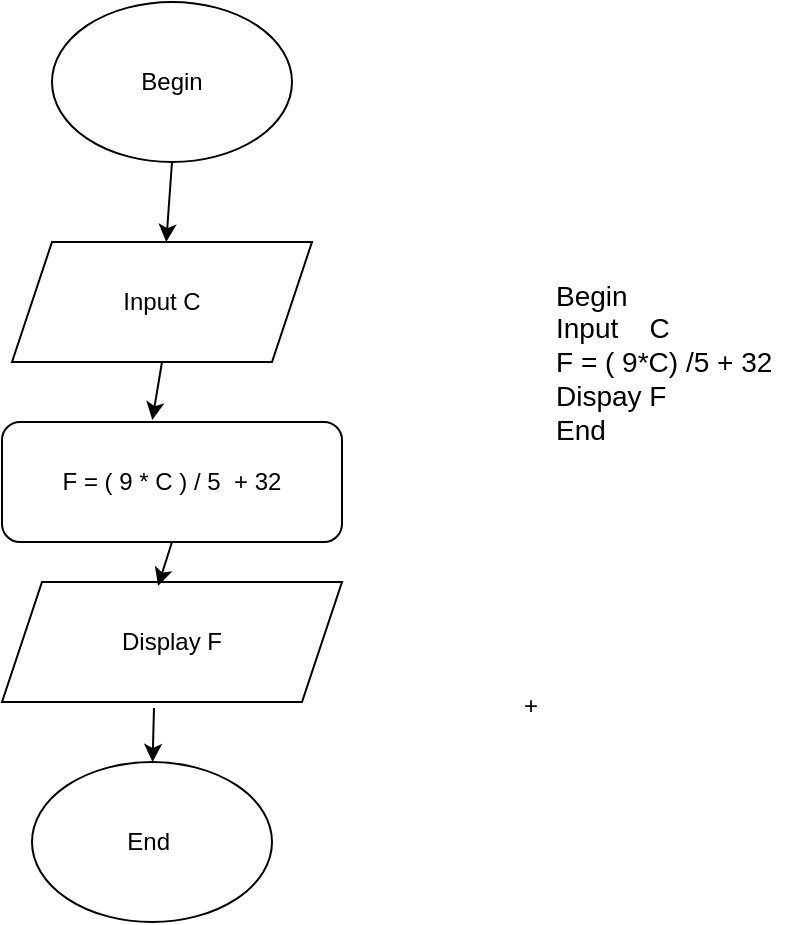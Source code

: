 <mxfile version="13.10.4" type="google" pages="6"><diagram id="iDs4Nnreg-YvKWW8K2I_" name="Page-1"><mxGraphModel dx="868" dy="450" grid="1" gridSize="10" guides="1" tooltips="1" connect="1" arrows="1" fold="1" page="1" pageScale="1" pageWidth="827" pageHeight="1169" math="0" shadow="0"><root><mxCell id="0"/><mxCell id="1" parent="0"/><mxCell id="VPX_aqsMaHsR6_a7wA6W-2" value="Begin" style="ellipse;whiteSpace=wrap;html=1;" vertex="1" parent="1"><mxGeometry x="50" y="70" width="120" height="80" as="geometry"/></mxCell><mxCell id="VPX_aqsMaHsR6_a7wA6W-3" value="" style="endArrow=classic;html=1;exitX=0.5;exitY=1;exitDx=0;exitDy=0;" edge="1" parent="1" source="VPX_aqsMaHsR6_a7wA6W-2" target="VPX_aqsMaHsR6_a7wA6W-4"><mxGeometry width="50" height="50" relative="1" as="geometry"><mxPoint x="200" y="330" as="sourcePoint"/><mxPoint x="110" y="240" as="targetPoint"/></mxGeometry></mxCell><mxCell id="VPX_aqsMaHsR6_a7wA6W-4" value="Input C" style="shape=parallelogram;perimeter=parallelogramPerimeter;whiteSpace=wrap;html=1;fixedSize=1;" vertex="1" parent="1"><mxGeometry x="30" y="190" width="150" height="60" as="geometry"/></mxCell><mxCell id="VPX_aqsMaHsR6_a7wA6W-5" value="F = ( 9 * C ) / 5&amp;nbsp; + 32" style="rounded=1;whiteSpace=wrap;html=1;" vertex="1" parent="1"><mxGeometry x="25" y="280" width="170" height="60" as="geometry"/></mxCell><mxCell id="VPX_aqsMaHsR6_a7wA6W-6" value="" style="endArrow=classic;html=1;exitX=0.5;exitY=1;exitDx=0;exitDy=0;entryX=0.442;entryY=-0.017;entryDx=0;entryDy=0;entryPerimeter=0;" edge="1" parent="1" source="VPX_aqsMaHsR6_a7wA6W-4" target="VPX_aqsMaHsR6_a7wA6W-5"><mxGeometry width="50" height="50" relative="1" as="geometry"><mxPoint x="210" y="330" as="sourcePoint"/><mxPoint x="94" y="342" as="targetPoint"/></mxGeometry></mxCell><mxCell id="VPX_aqsMaHsR6_a7wA6W-7" value="Display F" style="shape=parallelogram;perimeter=parallelogramPerimeter;whiteSpace=wrap;html=1;fixedSize=1;" vertex="1" parent="1"><mxGeometry x="25" y="360" width="170" height="60" as="geometry"/></mxCell><mxCell id="VPX_aqsMaHsR6_a7wA6W-8" value="" style="endArrow=classic;html=1;exitX=0.5;exitY=1;exitDx=0;exitDy=0;entryX=0.459;entryY=0.033;entryDx=0;entryDy=0;entryPerimeter=0;" edge="1" parent="1" source="VPX_aqsMaHsR6_a7wA6W-5" target="VPX_aqsMaHsR6_a7wA6W-7"><mxGeometry width="50" height="50" relative="1" as="geometry"><mxPoint x="210" y="430" as="sourcePoint"/><mxPoint x="260" y="380" as="targetPoint"/></mxGeometry></mxCell><mxCell id="VPX_aqsMaHsR6_a7wA6W-9" value="End&amp;nbsp;" style="ellipse;whiteSpace=wrap;html=1;" vertex="1" parent="1"><mxGeometry x="40" y="450" width="120" height="80" as="geometry"/></mxCell><mxCell id="VPX_aqsMaHsR6_a7wA6W-10" value="" style="endArrow=classic;html=1;exitX=0.447;exitY=1.05;exitDx=0;exitDy=0;exitPerimeter=0;" edge="1" parent="1" source="VPX_aqsMaHsR6_a7wA6W-7" target="VPX_aqsMaHsR6_a7wA6W-9"><mxGeometry width="50" height="50" relative="1" as="geometry"><mxPoint x="210" y="630" as="sourcePoint"/><mxPoint x="260" y="580" as="targetPoint"/></mxGeometry></mxCell><mxCell id="VPX_aqsMaHsR6_a7wA6W-11" value="+" style="text;html=1;align=center;verticalAlign=middle;resizable=0;points=[];autosize=1;" vertex="1" parent="1"><mxGeometry x="279" y="412" width="20" height="20" as="geometry"/></mxCell><mxCell id="VPX_aqsMaHsR6_a7wA6W-12" value="&lt;font style=&quot;font-size: 14px&quot;&gt;Begin&lt;br&gt;Input&amp;nbsp; &amp;nbsp; C&lt;br&gt;F = ( 9*C) /5 + 32&lt;br&gt;Dispay F&lt;br&gt;End&amp;nbsp; &amp;nbsp;&amp;nbsp;&lt;/font&gt;" style="text;html=1;strokeColor=none;fillColor=none;align=left;verticalAlign=middle;whiteSpace=wrap;rounded=0;" vertex="1" parent="1"><mxGeometry x="300" y="220" width="120" height="60" as="geometry"/></mxCell></root></mxGraphModel></diagram><diagram id="V-KKzc9QLIUoXuDhNYQF" name="Page-2"><mxGraphModel dx="715" dy="545" grid="1" gridSize="10" guides="1" tooltips="1" connect="1" arrows="1" fold="1" page="1" pageScale="1" pageWidth="827" pageHeight="1169" math="0" shadow="0"><root><mxCell id="Vqi7srYAkmQA8G7SNONp-0"/><mxCell id="Vqi7srYAkmQA8G7SNONp-1" parent="Vqi7srYAkmQA8G7SNONp-0"/><mxCell id="Vqi7srYAkmQA8G7SNONp-2" value="Begin" style="ellipse;whiteSpace=wrap;html=1;" vertex="1" parent="Vqi7srYAkmQA8G7SNONp-1"><mxGeometry x="110" y="10" width="120" height="80" as="geometry"/></mxCell><mxCell id="Vqi7srYAkmQA8G7SNONp-3" value="Input N ngẫu nhiên từ 0 - 9" style="shape=parallelogram;perimeter=parallelogramPerimeter;whiteSpace=wrap;html=1;fixedSize=1;" vertex="1" parent="Vqi7srYAkmQA8G7SNONp-1"><mxGeometry x="85" y="120" width="170" height="60" as="geometry"/></mxCell><mxCell id="Vqi7srYAkmQA8G7SNONp-4" value="Input M" style="shape=parallelogram;perimeter=parallelogramPerimeter;whiteSpace=wrap;html=1;fixedSize=1;" vertex="1" parent="Vqi7srYAkmQA8G7SNONp-1"><mxGeometry x="80" y="210" width="160" height="60" as="geometry"/></mxCell><mxCell id="Vqi7srYAkmQA8G7SNONp-5" value="N==M" style="rhombus;whiteSpace=wrap;html=1;" vertex="1" parent="Vqi7srYAkmQA8G7SNONp-1"><mxGeometry x="130" y="290" width="80" height="80" as="geometry"/></mxCell><mxCell id="Vqi7srYAkmQA8G7SNONp-6" value="Output &quot;Đúng&quot;" style="shape=parallelogram;perimeter=parallelogramPerimeter;whiteSpace=wrap;html=1;fixedSize=1;" vertex="1" parent="Vqi7srYAkmQA8G7SNONp-1"><mxGeometry x="10" y="420" width="120" height="60" as="geometry"/></mxCell><mxCell id="Vqi7srYAkmQA8G7SNONp-7" value="Output &quot;Sai&quot;" style="shape=parallelogram;perimeter=parallelogramPerimeter;whiteSpace=wrap;html=1;fixedSize=1;" vertex="1" parent="Vqi7srYAkmQA8G7SNONp-1"><mxGeometry x="200" y="420" width="120" height="60" as="geometry"/></mxCell><mxCell id="Vqi7srYAkmQA8G7SNONp-8" value="End" style="ellipse;whiteSpace=wrap;html=1;" vertex="1" parent="Vqi7srYAkmQA8G7SNONp-1"><mxGeometry x="110" y="550" width="120" height="80" as="geometry"/></mxCell><mxCell id="Vqi7srYAkmQA8G7SNONp-9" value="" style="endArrow=classic;html=1;exitX=0.5;exitY=1;exitDx=0;exitDy=0;" edge="1" parent="Vqi7srYAkmQA8G7SNONp-1" source="Vqi7srYAkmQA8G7SNONp-2" target="Vqi7srYAkmQA8G7SNONp-3"><mxGeometry width="50" height="50" relative="1" as="geometry"><mxPoint x="220" y="240" as="sourcePoint"/><mxPoint x="270" y="190" as="targetPoint"/></mxGeometry></mxCell><mxCell id="Vqi7srYAkmQA8G7SNONp-10" value="" style="endArrow=classic;html=1;exitX=0.5;exitY=1;exitDx=0;exitDy=0;" edge="1" parent="Vqi7srYAkmQA8G7SNONp-1" source="Vqi7srYAkmQA8G7SNONp-3"><mxGeometry width="50" height="50" relative="1" as="geometry"><mxPoint x="220" y="240" as="sourcePoint"/><mxPoint x="170" y="220" as="targetPoint"/></mxGeometry></mxCell><mxCell id="Vqi7srYAkmQA8G7SNONp-12" value="" style="endArrow=classic;html=1;exitX=0;exitY=0.5;exitDx=0;exitDy=0;entryX=0.5;entryY=0;entryDx=0;entryDy=0;" edge="1" parent="Vqi7srYAkmQA8G7SNONp-1" source="Vqi7srYAkmQA8G7SNONp-5" target="Vqi7srYAkmQA8G7SNONp-6"><mxGeometry width="50" height="50" relative="1" as="geometry"><mxPoint x="220" y="440" as="sourcePoint"/><mxPoint x="270" y="390" as="targetPoint"/><Array as="points"><mxPoint x="130" y="330"/><mxPoint x="70" y="330"/><mxPoint x="70" y="380"/></Array></mxGeometry></mxCell><mxCell id="Vqi7srYAkmQA8G7SNONp-13" value="" style="endArrow=classic;html=1;entryX=0.575;entryY=-0.05;entryDx=0;entryDy=0;entryPerimeter=0;exitX=1;exitY=0.5;exitDx=0;exitDy=0;" edge="1" parent="Vqi7srYAkmQA8G7SNONp-1" source="Vqi7srYAkmQA8G7SNONp-5" target="Vqi7srYAkmQA8G7SNONp-7"><mxGeometry width="50" height="50" relative="1" as="geometry"><mxPoint x="130" y="380" as="sourcePoint"/><mxPoint x="270" y="390" as="targetPoint"/><Array as="points"><mxPoint x="269" y="330"/><mxPoint x="269" y="380"/></Array></mxGeometry></mxCell><mxCell id="Vqi7srYAkmQA8G7SNONp-14" value="" style="endArrow=classic;html=1;exitX=0.5;exitY=1;exitDx=0;exitDy=0;entryX=0.5;entryY=1;entryDx=0;entryDy=0;" edge="1" parent="Vqi7srYAkmQA8G7SNONp-1" source="Vqi7srYAkmQA8G7SNONp-6" target="Vqi7srYAkmQA8G7SNONp-7"><mxGeometry width="50" height="50" relative="1" as="geometry"><mxPoint x="220" y="440" as="sourcePoint"/><mxPoint x="270" y="390" as="targetPoint"/><Array as="points"><mxPoint x="70" y="510"/><mxPoint x="260" y="510"/></Array></mxGeometry></mxCell><mxCell id="Vqi7srYAkmQA8G7SNONp-15" value="" style="endArrow=classic;html=1;entryX=0.5;entryY=0;entryDx=0;entryDy=0;" edge="1" parent="Vqi7srYAkmQA8G7SNONp-1" target="Vqi7srYAkmQA8G7SNONp-8"><mxGeometry width="50" height="50" relative="1" as="geometry"><mxPoint x="170" y="510" as="sourcePoint"/><mxPoint x="350" y="470" as="targetPoint"/></mxGeometry></mxCell><mxCell id="Vqi7srYAkmQA8G7SNONp-18" value="" style="endArrow=classic;html=1;exitX=0.55;exitY=1.033;exitDx=0;exitDy=0;exitPerimeter=0;entryX=0.5;entryY=0;entryDx=0;entryDy=0;" edge="1" parent="Vqi7srYAkmQA8G7SNONp-1" source="Vqi7srYAkmQA8G7SNONp-4" target="Vqi7srYAkmQA8G7SNONp-5"><mxGeometry width="50" height="50" relative="1" as="geometry"><mxPoint x="220" y="240" as="sourcePoint"/><mxPoint x="270" y="190" as="targetPoint"/></mxGeometry></mxCell><mxCell id="Vqi7srYAkmQA8G7SNONp-19" value="YES" style="text;html=1;strokeColor=none;fillColor=none;align=center;verticalAlign=middle;whiteSpace=wrap;rounded=0;" vertex="1" parent="Vqi7srYAkmQA8G7SNONp-1"><mxGeometry x="80" y="290" width="40" height="20" as="geometry"/></mxCell><mxCell id="Vqi7srYAkmQA8G7SNONp-20" value="NO" style="text;html=1;strokeColor=none;fillColor=none;align=center;verticalAlign=middle;whiteSpace=wrap;rounded=0;" vertex="1" parent="Vqi7srYAkmQA8G7SNONp-1"><mxGeometry x="230" y="290" width="40" height="20" as="geometry"/></mxCell><mxCell id="Vqi7srYAkmQA8G7SNONp-21" value="&lt;font style=&quot;font-size: 14px&quot;&gt;Begin&lt;br&gt;&lt;/font&gt;&lt;blockquote style=&quot;margin: 0 0 0 40px ; border: none ; padding: 0px&quot;&gt;&lt;font style=&quot;font-size: 14px&quot;&gt;N là số được sinh số ngẫu nhiên trong khoảng 0-9&lt;br&gt;&lt;/font&gt;&lt;font style=&quot;font-size: 14px&quot;&gt;Nhập vào M&lt;/font&gt;&lt;/blockquote&gt;&lt;font style=&quot;font-size: 14px&quot;&gt;IF (N==M)&lt;br&gt;&lt;/font&gt;&lt;blockquote style=&quot;margin: 0 0 0 40px ; border: none ; padding: 0px&quot;&gt;&lt;font style=&quot;font-size: 14px&quot;&gt;Display &quot;Dự đoán đúng&quot;&lt;/font&gt;&lt;/blockquote&gt;&lt;font style=&quot;font-size: 14px&quot;&gt;ELSE&lt;br&gt;&lt;/font&gt;&lt;blockquote style=&quot;margin: 0 0 0 40px ; border: none ; padding: 0px&quot;&gt;&lt;font style=&quot;font-size: 14px&quot;&gt;Display &quot;Dự đoán sai&quot;&lt;/font&gt;&lt;/blockquote&gt;&lt;font style=&quot;font-size: 14px&quot;&gt;End&lt;/font&gt;" style="text;html=1;strokeColor=none;fillColor=none;align=left;verticalAlign=middle;whiteSpace=wrap;rounded=0;" vertex="1" parent="Vqi7srYAkmQA8G7SNONp-1"><mxGeometry x="360" y="60" width="200" height="170" as="geometry"/></mxCell></root></mxGraphModel></diagram><diagram id="iZ731jAL2cPbMyHm8bLL" name="Page-3"><mxGraphModel dx="868" dy="484" grid="1" gridSize="10" guides="1" tooltips="1" connect="1" arrows="1" fold="1" page="1" pageScale="1" pageWidth="827" pageHeight="1169" math="0" shadow="0"><root><mxCell id="DFvB7jL2pE3u1_MjgCy--0"/><mxCell id="DFvB7jL2pE3u1_MjgCy--1" parent="DFvB7jL2pE3u1_MjgCy--0"/><mxCell id="DFvB7jL2pE3u1_MjgCy--2" value="Begin" style="ellipse;whiteSpace=wrap;html=1;" vertex="1" parent="DFvB7jL2pE3u1_MjgCy--1"><mxGeometry x="130" y="40" width="120" height="80" as="geometry"/></mxCell><mxCell id="3g4v3uAY2Y78kqds6wKY-0" value="Input Math" style="shape=parallelogram;perimeter=parallelogramPerimeter;whiteSpace=wrap;html=1;fixedSize=1;" vertex="1" parent="DFvB7jL2pE3u1_MjgCy--1"><mxGeometry x="130" y="160" width="120" height="60" as="geometry"/></mxCell><mxCell id="3g4v3uAY2Y78kqds6wKY-1" value="Input Physic" style="shape=parallelogram;perimeter=parallelogramPerimeter;whiteSpace=wrap;html=1;fixedSize=1;" vertex="1" parent="DFvB7jL2pE3u1_MjgCy--1"><mxGeometry x="120" y="260" width="120" height="60" as="geometry"/></mxCell><mxCell id="3g4v3uAY2Y78kqds6wKY-2" value="Input Chemistry" style="shape=parallelogram;perimeter=parallelogramPerimeter;whiteSpace=wrap;html=1;fixedSize=1;" vertex="1" parent="DFvB7jL2pE3u1_MjgCy--1"><mxGeometry x="120" y="350" width="120" height="60" as="geometry"/></mxCell><mxCell id="3g4v3uAY2Y78kqds6wKY-3" value="" style="endArrow=classic;html=1;exitX=0.5;exitY=1;exitDx=0;exitDy=0;" edge="1" parent="DFvB7jL2pE3u1_MjgCy--1" source="DFvB7jL2pE3u1_MjgCy--2" target="3g4v3uAY2Y78kqds6wKY-0"><mxGeometry width="50" height="50" relative="1" as="geometry"><mxPoint x="220" y="240" as="sourcePoint"/><mxPoint x="270" y="190" as="targetPoint"/><Array as="points"><mxPoint x="190" y="120"/></Array></mxGeometry></mxCell><mxCell id="3g4v3uAY2Y78kqds6wKY-4" value="" style="endArrow=classic;html=1;exitX=0.5;exitY=1;exitDx=0;exitDy=0;" edge="1" parent="DFvB7jL2pE3u1_MjgCy--1" source="3g4v3uAY2Y78kqds6wKY-0"><mxGeometry width="50" height="50" relative="1" as="geometry"><mxPoint x="220" y="240" as="sourcePoint"/><mxPoint x="190" y="260" as="targetPoint"/></mxGeometry></mxCell><mxCell id="3g4v3uAY2Y78kqds6wKY-5" value="" style="endArrow=classic;html=1;exitX=0.5;exitY=1;exitDx=0;exitDy=0;" edge="1" parent="DFvB7jL2pE3u1_MjgCy--1" source="3g4v3uAY2Y78kqds6wKY-1" target="3g4v3uAY2Y78kqds6wKY-2"><mxGeometry width="50" height="50" relative="1" as="geometry"><mxPoint x="220" y="240" as="sourcePoint"/><mxPoint x="270" y="190" as="targetPoint"/></mxGeometry></mxCell><mxCell id="3g4v3uAY2Y78kqds6wKY-6" value="Avg = (Math + Physic + Chemistry) / 3" style="rounded=0;whiteSpace=wrap;html=1;" vertex="1" parent="DFvB7jL2pE3u1_MjgCy--1"><mxGeometry x="70" y="450" width="220" height="60" as="geometry"/></mxCell><mxCell id="3g4v3uAY2Y78kqds6wKY-7" value="" style="endArrow=classic;html=1;exitX=0.5;exitY=1;exitDx=0;exitDy=0;entryX=0.5;entryY=0;entryDx=0;entryDy=0;" edge="1" parent="DFvB7jL2pE3u1_MjgCy--1" source="3g4v3uAY2Y78kqds6wKY-2" target="3g4v3uAY2Y78kqds6wKY-6"><mxGeometry width="50" height="50" relative="1" as="geometry"><mxPoint x="220" y="440" as="sourcePoint"/><mxPoint x="270" y="390" as="targetPoint"/></mxGeometry></mxCell><mxCell id="3g4v3uAY2Y78kqds6wKY-8" value="Display Avg" style="shape=parallelogram;perimeter=parallelogramPerimeter;whiteSpace=wrap;html=1;fixedSize=1;" vertex="1" parent="DFvB7jL2pE3u1_MjgCy--1"><mxGeometry x="120" y="540" width="120" height="60" as="geometry"/></mxCell><mxCell id="3g4v3uAY2Y78kqds6wKY-9" value="" style="endArrow=classic;html=1;exitX=0.5;exitY=1;exitDx=0;exitDy=0;entryX=0.5;entryY=0;entryDx=0;entryDy=0;" edge="1" parent="DFvB7jL2pE3u1_MjgCy--1" source="3g4v3uAY2Y78kqds6wKY-6" target="3g4v3uAY2Y78kqds6wKY-8"><mxGeometry width="50" height="50" relative="1" as="geometry"><mxPoint x="220" y="440" as="sourcePoint"/><mxPoint x="270" y="390" as="targetPoint"/></mxGeometry></mxCell><mxCell id="3g4v3uAY2Y78kqds6wKY-10" value="End" style="ellipse;whiteSpace=wrap;html=1;" vertex="1" parent="DFvB7jL2pE3u1_MjgCy--1"><mxGeometry x="120" y="640" width="120" height="80" as="geometry"/></mxCell><mxCell id="3g4v3uAY2Y78kqds6wKY-11" value="" style="endArrow=classic;html=1;exitX=0.5;exitY=1;exitDx=0;exitDy=0;entryX=0.5;entryY=0;entryDx=0;entryDy=0;" edge="1" parent="DFvB7jL2pE3u1_MjgCy--1" source="3g4v3uAY2Y78kqds6wKY-8" target="3g4v3uAY2Y78kqds6wKY-10"><mxGeometry width="50" height="50" relative="1" as="geometry"><mxPoint x="220" y="640" as="sourcePoint"/><mxPoint x="270" y="590" as="targetPoint"/></mxGeometry></mxCell><mxCell id="3g4v3uAY2Y78kqds6wKY-12" value="&lt;font style=&quot;font-size: 14px&quot;&gt;Begin&lt;br&gt;&lt;/font&gt;&lt;blockquote style=&quot;margin: 0px 0px 0px 40px ; border: none ; padding: 0px ; font-size: 14px&quot;&gt;&lt;font style=&quot;font-size: 14px&quot;&gt;INPUT Math&lt;br&gt;INPUT Physics&lt;br&gt;INPUT Chemistry&lt;br&gt;Average = (Math + Physic + Chemistry)&amp;nbsp; /&amp;nbsp; 3&lt;br&gt;OUTPUT Avg&lt;/font&gt;&lt;/blockquote&gt;&lt;font style=&quot;font-size: 14px&quot;&gt;End&lt;/font&gt;" style="text;html=1;strokeColor=none;fillColor=none;align=left;verticalAlign=middle;whiteSpace=wrap;rounded=0;" vertex="1" parent="DFvB7jL2pE3u1_MjgCy--1"><mxGeometry x="320" y="120" width="330" height="70" as="geometry"/></mxCell></root></mxGraphModel></diagram><diagram id="JBSF4iulDf792Rm59-7y" name="Page-4"><mxGraphModel dx="868" dy="484" grid="1" gridSize="10" guides="1" tooltips="1" connect="1" arrows="1" fold="1" page="1" pageScale="1" pageWidth="827" pageHeight="1169" math="0" shadow="0"><root><mxCell id="RznjmiHRvEewUuabWa3y-0"/><mxCell id="RznjmiHRvEewUuabWa3y-1" parent="RznjmiHRvEewUuabWa3y-0"/><mxCell id="RznjmiHRvEewUuabWa3y-9" style="edgeStyle=orthogonalEdgeStyle;rounded=0;orthogonalLoop=1;jettySize=auto;html=1;entryX=0.5;entryY=0;entryDx=0;entryDy=0;" edge="1" parent="RznjmiHRvEewUuabWa3y-1" source="RznjmiHRvEewUuabWa3y-2" target="RznjmiHRvEewUuabWa3y-7"><mxGeometry relative="1" as="geometry"/></mxCell><mxCell id="RznjmiHRvEewUuabWa3y-2" value="BEGIN&lt;br&gt;" style="ellipse;whiteSpace=wrap;html=1;" vertex="1" parent="RznjmiHRvEewUuabWa3y-1"><mxGeometry x="140" y="30" width="120" height="70" as="geometry"/></mxCell><mxCell id="RznjmiHRvEewUuabWa3y-11" style="edgeStyle=orthogonalEdgeStyle;rounded=0;orthogonalLoop=1;jettySize=auto;html=1;exitX=0.5;exitY=1;exitDx=0;exitDy=0;entryX=0.5;entryY=0;entryDx=0;entryDy=0;" edge="1" parent="RznjmiHRvEewUuabWa3y-1" source="RznjmiHRvEewUuabWa3y-5" target="RznjmiHRvEewUuabWa3y-6"><mxGeometry relative="1" as="geometry"/></mxCell><mxCell id="RznjmiHRvEewUuabWa3y-5" value="VND = $ * 23000" style="rounded=1;whiteSpace=wrap;html=1;absoluteArcSize=1;arcSize=14;strokeWidth=2;" vertex="1" parent="RznjmiHRvEewUuabWa3y-1"><mxGeometry x="125" y="270" width="150" height="100" as="geometry"/></mxCell><mxCell id="RznjmiHRvEewUuabWa3y-12" style="edgeStyle=orthogonalEdgeStyle;rounded=0;orthogonalLoop=1;jettySize=auto;html=1;exitX=0.5;exitY=1;exitDx=0;exitDy=0;entryX=0.5;entryY=0;entryDx=0;entryDy=0;entryPerimeter=0;" edge="1" parent="RznjmiHRvEewUuabWa3y-1" source="RznjmiHRvEewUuabWa3y-6" target="RznjmiHRvEewUuabWa3y-8"><mxGeometry relative="1" as="geometry"/></mxCell><mxCell id="RznjmiHRvEewUuabWa3y-6" value="OUTPUT VND" style="shape=parallelogram;html=1;strokeWidth=2;perimeter=parallelogramPerimeter;whiteSpace=wrap;rounded=1;arcSize=12;size=0.23;" vertex="1" parent="RznjmiHRvEewUuabWa3y-1"><mxGeometry x="125" y="410" width="150" height="60" as="geometry"/></mxCell><mxCell id="RznjmiHRvEewUuabWa3y-10" style="edgeStyle=orthogonalEdgeStyle;rounded=0;orthogonalLoop=1;jettySize=auto;html=1;exitX=0.5;exitY=1;exitDx=0;exitDy=0;entryX=0.5;entryY=0;entryDx=0;entryDy=0;" edge="1" parent="RznjmiHRvEewUuabWa3y-1" source="RznjmiHRvEewUuabWa3y-7" target="RznjmiHRvEewUuabWa3y-5"><mxGeometry relative="1" as="geometry"/></mxCell><mxCell id="RznjmiHRvEewUuabWa3y-7" value="INPUT $" style="shape=parallelogram;html=1;strokeWidth=2;perimeter=parallelogramPerimeter;whiteSpace=wrap;rounded=1;arcSize=12;size=0.23;" vertex="1" parent="RznjmiHRvEewUuabWa3y-1"><mxGeometry x="130" y="160" width="140" height="60" as="geometry"/></mxCell><mxCell id="RznjmiHRvEewUuabWa3y-8" value="END" style="strokeWidth=2;html=1;shape=mxgraph.flowchart.start_2;whiteSpace=wrap;" vertex="1" parent="RznjmiHRvEewUuabWa3y-1"><mxGeometry x="150" y="500" width="100" height="100" as="geometry"/></mxCell><mxCell id="RznjmiHRvEewUuabWa3y-13" value="&lt;font style=&quot;font-size: 14px&quot;&gt;BEGIN&lt;br&gt;&lt;/font&gt;&lt;blockquote style=&quot;margin: 0px 0px 0px 40px ; border: none ; padding: 0px ; font-size: 14px&quot;&gt;&lt;font style=&quot;font-size: 14px&quot;&gt;INPUT $&lt;br&gt;VND = $ * 23000&lt;br&gt;OUTPUT VND&lt;/font&gt;&lt;/blockquote&gt;&lt;font style=&quot;font-size: 14px&quot;&gt;END&lt;/font&gt;" style="text;html=1;resizable=0;autosize=1;align=left;verticalAlign=middle;points=[];fillColor=none;strokeColor=none;rounded=0;" vertex="1" parent="RznjmiHRvEewUuabWa3y-1"><mxGeometry x="430" y="110" width="160" height="80" as="geometry"/></mxCell></root></mxGraphModel></diagram><diagram id="6Ok_7Jn0jBaQly_tN-XC" name="Page-5"><mxGraphModel dx="868" dy="484" grid="1" gridSize="10" guides="1" tooltips="1" connect="1" arrows="1" fold="1" page="1" pageScale="1" pageWidth="827" pageHeight="1169" math="0" shadow="0"><root><mxCell id="aQKMauJEHTK0P-sbVJuN-0"/><mxCell id="aQKMauJEHTK0P-sbVJuN-1" parent="aQKMauJEHTK0P-sbVJuN-0"/><mxCell id="aQKMauJEHTK0P-sbVJuN-9" style="edgeStyle=orthogonalEdgeStyle;rounded=0;orthogonalLoop=1;jettySize=auto;html=1;exitX=0.5;exitY=1;exitDx=0;exitDy=0;exitPerimeter=0;entryX=0.5;entryY=0;entryDx=0;entryDy=0;" edge="1" parent="aQKMauJEHTK0P-sbVJuN-1" source="aQKMauJEHTK0P-sbVJuN-2" target="aQKMauJEHTK0P-sbVJuN-3"><mxGeometry relative="1" as="geometry"/></mxCell><mxCell id="aQKMauJEHTK0P-sbVJuN-2" value="BEGIN" style="strokeWidth=2;html=1;shape=mxgraph.flowchart.start_2;whiteSpace=wrap;" vertex="1" parent="aQKMauJEHTK0P-sbVJuN-1"><mxGeometry x="270" y="20" width="100" height="90" as="geometry"/></mxCell><mxCell id="aQKMauJEHTK0P-sbVJuN-10" style="edgeStyle=orthogonalEdgeStyle;rounded=0;orthogonalLoop=1;jettySize=auto;html=1;entryX=0.5;entryY=0;entryDx=0;entryDy=0;" edge="1" parent="aQKMauJEHTK0P-sbVJuN-1" source="aQKMauJEHTK0P-sbVJuN-3" target="aQKMauJEHTK0P-sbVJuN-7"><mxGeometry relative="1" as="geometry"/></mxCell><mxCell id="aQKMauJEHTK0P-sbVJuN-3" value="INPUT a,b,c" style="shape=parallelogram;html=1;strokeWidth=2;perimeter=parallelogramPerimeter;whiteSpace=wrap;rounded=1;arcSize=12;size=0.23;" vertex="1" parent="aQKMauJEHTK0P-sbVJuN-1"><mxGeometry x="270" y="160" width="100" height="60" as="geometry"/></mxCell><mxCell id="aQKMauJEHTK0P-sbVJuN-8" style="edgeStyle=orthogonalEdgeStyle;rounded=0;orthogonalLoop=1;jettySize=auto;html=1;entryX=0.57;entryY=0.033;entryDx=0;entryDy=0;entryPerimeter=0;exitX=0;exitY=0.5;exitDx=0;exitDy=0;exitPerimeter=0;" edge="1" parent="aQKMauJEHTK0P-sbVJuN-1" source="aQKMauJEHTK0P-sbVJuN-4" target="aQKMauJEHTK0P-sbVJuN-5"><mxGeometry relative="1" as="geometry"/></mxCell><mxCell id="aQKMauJEHTK0P-sbVJuN-14" style="edgeStyle=orthogonalEdgeStyle;rounded=0;orthogonalLoop=1;jettySize=auto;html=1;exitX=0.5;exitY=1;exitDx=0;exitDy=0;exitPerimeter=0;entryX=0.5;entryY=0;entryDx=0;entryDy=0;entryPerimeter=0;" edge="1" parent="aQKMauJEHTK0P-sbVJuN-1" source="aQKMauJEHTK0P-sbVJuN-4" target="aQKMauJEHTK0P-sbVJuN-13"><mxGeometry relative="1" as="geometry"/></mxCell><mxCell id="aQKMauJEHTK0P-sbVJuN-4" value="IF b &amp;gt; Max" style="strokeWidth=2;html=1;shape=mxgraph.flowchart.decision;whiteSpace=wrap;" vertex="1" parent="aQKMauJEHTK0P-sbVJuN-1"><mxGeometry x="270" y="340" width="100" height="100" as="geometry"/></mxCell><mxCell id="aQKMauJEHTK0P-sbVJuN-16" style="edgeStyle=orthogonalEdgeStyle;rounded=0;orthogonalLoop=1;jettySize=auto;html=1;entryX=0;entryY=0.5;entryDx=0;entryDy=0;entryPerimeter=0;" edge="1" parent="aQKMauJEHTK0P-sbVJuN-1" source="aQKMauJEHTK0P-sbVJuN-5" target="aQKMauJEHTK0P-sbVJuN-13"><mxGeometry relative="1" as="geometry"><Array as="points"><mxPoint x="110" y="570"/></Array></mxGeometry></mxCell><mxCell id="aQKMauJEHTK0P-sbVJuN-5" value="OUTPUT &quot;b la so lon nhat" style="shape=parallelogram;html=1;strokeWidth=2;perimeter=parallelogramPerimeter;whiteSpace=wrap;rounded=1;arcSize=12;size=0.23;" vertex="1" parent="aQKMauJEHTK0P-sbVJuN-1"><mxGeometry x="10" y="460" width="200" height="60" as="geometry"/></mxCell><mxCell id="aQKMauJEHTK0P-sbVJuN-19" style="edgeStyle=orthogonalEdgeStyle;rounded=0;orthogonalLoop=1;jettySize=auto;html=1;" edge="1" parent="aQKMauJEHTK0P-sbVJuN-1" source="aQKMauJEHTK0P-sbVJuN-6" target="aQKMauJEHTK0P-sbVJuN-18"><mxGeometry relative="1" as="geometry"><Array as="points"><mxPoint x="514" y="710"/></Array></mxGeometry></mxCell><mxCell id="aQKMauJEHTK0P-sbVJuN-6" value="OUTPUT &quot; c la so lon nhat&quot;" style="shape=parallelogram;html=1;strokeWidth=2;perimeter=parallelogramPerimeter;whiteSpace=wrap;rounded=1;arcSize=12;size=0.23;" vertex="1" parent="aQKMauJEHTK0P-sbVJuN-1"><mxGeometry x="414" y="540" width="200" height="60" as="geometry"/></mxCell><mxCell id="aQKMauJEHTK0P-sbVJuN-11" style="edgeStyle=orthogonalEdgeStyle;rounded=0;orthogonalLoop=1;jettySize=auto;html=1;entryX=0.5;entryY=0;entryDx=0;entryDy=0;entryPerimeter=0;" edge="1" parent="aQKMauJEHTK0P-sbVJuN-1" source="aQKMauJEHTK0P-sbVJuN-7" target="aQKMauJEHTK0P-sbVJuN-4"><mxGeometry relative="1" as="geometry"/></mxCell><mxCell id="aQKMauJEHTK0P-sbVJuN-7" value="Max = a" style="shape=parallelogram;html=1;strokeWidth=2;perimeter=parallelogramPerimeter;whiteSpace=wrap;rounded=1;arcSize=12;size=0.23;" vertex="1" parent="aQKMauJEHTK0P-sbVJuN-1"><mxGeometry x="270" y="250" width="100" height="60" as="geometry"/></mxCell><mxCell id="aQKMauJEHTK0P-sbVJuN-12" value="END" style="strokeWidth=2;html=1;shape=mxgraph.flowchart.start_2;whiteSpace=wrap;" vertex="1" parent="aQKMauJEHTK0P-sbVJuN-1"><mxGeometry x="270" y="770" width="100" height="100" as="geometry"/></mxCell><mxCell id="aQKMauJEHTK0P-sbVJuN-17" style="edgeStyle=orthogonalEdgeStyle;rounded=0;orthogonalLoop=1;jettySize=auto;html=1;exitX=1;exitY=0.5;exitDx=0;exitDy=0;exitPerimeter=0;entryX=0;entryY=0.5;entryDx=0;entryDy=0;" edge="1" parent="aQKMauJEHTK0P-sbVJuN-1" source="aQKMauJEHTK0P-sbVJuN-13" target="aQKMauJEHTK0P-sbVJuN-6"><mxGeometry relative="1" as="geometry"/></mxCell><mxCell id="aQKMauJEHTK0P-sbVJuN-23" style="edgeStyle=orthogonalEdgeStyle;rounded=0;orthogonalLoop=1;jettySize=auto;html=1;entryX=0.5;entryY=0;entryDx=0;entryDy=0;" edge="1" parent="aQKMauJEHTK0P-sbVJuN-1" source="aQKMauJEHTK0P-sbVJuN-13" target="aQKMauJEHTK0P-sbVJuN-18"><mxGeometry relative="1" as="geometry"/></mxCell><mxCell id="aQKMauJEHTK0P-sbVJuN-13" value="IF c &amp;gt; Max&amp;nbsp;" style="strokeWidth=2;html=1;shape=mxgraph.flowchart.decision;whiteSpace=wrap;" vertex="1" parent="aQKMauJEHTK0P-sbVJuN-1"><mxGeometry x="270" y="520" width="100" height="100" as="geometry"/></mxCell><mxCell id="aQKMauJEHTK0P-sbVJuN-20" style="edgeStyle=orthogonalEdgeStyle;rounded=0;orthogonalLoop=1;jettySize=auto;html=1;exitX=0.5;exitY=1;exitDx=0;exitDy=0;entryX=0.5;entryY=0;entryDx=0;entryDy=0;entryPerimeter=0;" edge="1" parent="aQKMauJEHTK0P-sbVJuN-1" source="aQKMauJEHTK0P-sbVJuN-18" target="aQKMauJEHTK0P-sbVJuN-12"><mxGeometry relative="1" as="geometry"/></mxCell><mxCell id="aQKMauJEHTK0P-sbVJuN-18" value="Hiển thị Max" style="shape=parallelogram;html=1;strokeWidth=2;perimeter=parallelogramPerimeter;whiteSpace=wrap;rounded=1;arcSize=12;size=0.23;" vertex="1" parent="aQKMauJEHTK0P-sbVJuN-1"><mxGeometry x="270" y="680" width="100" height="60" as="geometry"/></mxCell><mxCell id="aQKMauJEHTK0P-sbVJuN-21" value="TRUE" style="text;html=1;resizable=0;autosize=1;align=center;verticalAlign=middle;points=[];fillColor=none;strokeColor=none;rounded=0;" vertex="1" parent="aQKMauJEHTK0P-sbVJuN-1"><mxGeometry x="205" y="360" width="50" height="20" as="geometry"/></mxCell><mxCell id="aQKMauJEHTK0P-sbVJuN-22" value="FALSE" style="text;html=1;resizable=0;autosize=1;align=center;verticalAlign=middle;points=[];fillColor=none;strokeColor=none;rounded=0;" vertex="1" parent="aQKMauJEHTK0P-sbVJuN-1"><mxGeometry x="340" y="470" width="50" height="20" as="geometry"/></mxCell><mxCell id="aQKMauJEHTK0P-sbVJuN-24" value="&lt;div style=&quot;text-align: left ; font-size: 14px&quot;&gt;&lt;font style=&quot;font-size: 14px&quot;&gt;BEGIN&lt;/font&gt;&lt;/div&gt;&lt;blockquote style=&quot;margin: 0px 0px 0px 40px ; border: none ; padding: 0px ; font-size: 14px&quot;&gt;&lt;div style=&quot;text-align: left&quot;&gt;&lt;span&gt;&lt;font style=&quot;font-size: 14px&quot;&gt;INPUT a,b,c&lt;/font&gt;&lt;/span&gt;&lt;/div&gt;&lt;div style=&quot;text-align: left&quot;&gt;&lt;span&gt;&lt;font style=&quot;font-size: 14px&quot;&gt;Max = a&lt;/font&gt;&lt;/span&gt;&lt;/div&gt;&lt;div style=&quot;text-align: left&quot;&gt;&lt;span&gt;&lt;font style=&quot;font-size: 14px&quot;&gt;IF (a &amp;gt; b) &amp;amp; (a &amp;gt; c) then display a&lt;/font&gt;&lt;/span&gt;&lt;/div&gt;&lt;div style=&quot;text-align: left&quot;&gt;&lt;span&gt;&lt;font style=&quot;font-size: 14px&quot;&gt;IF (b &amp;gt; a) &amp;amp; (b &amp;gt; c) then display b&lt;/font&gt;&lt;/span&gt;&lt;/div&gt;&lt;div style=&quot;text-align: left&quot;&gt;&lt;span&gt;&lt;font style=&quot;font-size: 14px&quot;&gt;IF (c &amp;gt; a) &amp;amp; (c&amp;gt;b) then display c&lt;/font&gt;&lt;/span&gt;&lt;/div&gt;&lt;/blockquote&gt;&lt;div style=&quot;text-align: left ; font-size: 14px&quot;&gt;&lt;font style=&quot;font-size: 14px&quot;&gt;END&lt;/font&gt;&lt;/div&gt;" style="text;html=1;resizable=0;autosize=1;align=center;verticalAlign=middle;points=[];fillColor=none;strokeColor=none;rounded=0;" vertex="1" parent="aQKMauJEHTK0P-sbVJuN-1"><mxGeometry x="445" y="100" width="260" height="100" as="geometry"/></mxCell></root></mxGraphModel></diagram><diagram id="t6yryY90_cbkOZ0QyZ6z" name="Page-6"><mxGraphModel dx="868" dy="484" grid="1" gridSize="10" guides="1" tooltips="1" connect="1" arrows="1" fold="1" page="1" pageScale="1" pageWidth="827" pageHeight="1169" math="0" shadow="0"><root><mxCell id="-Vl06GXjdbC44nbFTtvB-0"/><mxCell id="-Vl06GXjdbC44nbFTtvB-1" parent="-Vl06GXjdbC44nbFTtvB-0"/><mxCell id="-Vl06GXjdbC44nbFTtvB-2" value="BEGIN" style="strokeWidth=2;html=1;shape=mxgraph.flowchart.start_2;whiteSpace=wrap;" vertex="1" parent="-Vl06GXjdbC44nbFTtvB-1"><mxGeometry x="220" y="20" width="100" height="100" as="geometry"/></mxCell><mxCell id="-Vl06GXjdbC44nbFTtvB-3" value="INPUT&amp;nbsp;" style="shape=parallelogram;html=1;strokeWidth=2;perimeter=parallelogramPerimeter;whiteSpace=wrap;rounded=1;arcSize=12;size=0.23;" vertex="1" parent="-Vl06GXjdbC44nbFTtvB-1"><mxGeometry x="220" y="170" width="100" height="60" as="geometry"/></mxCell></root></mxGraphModel></diagram></mxfile>